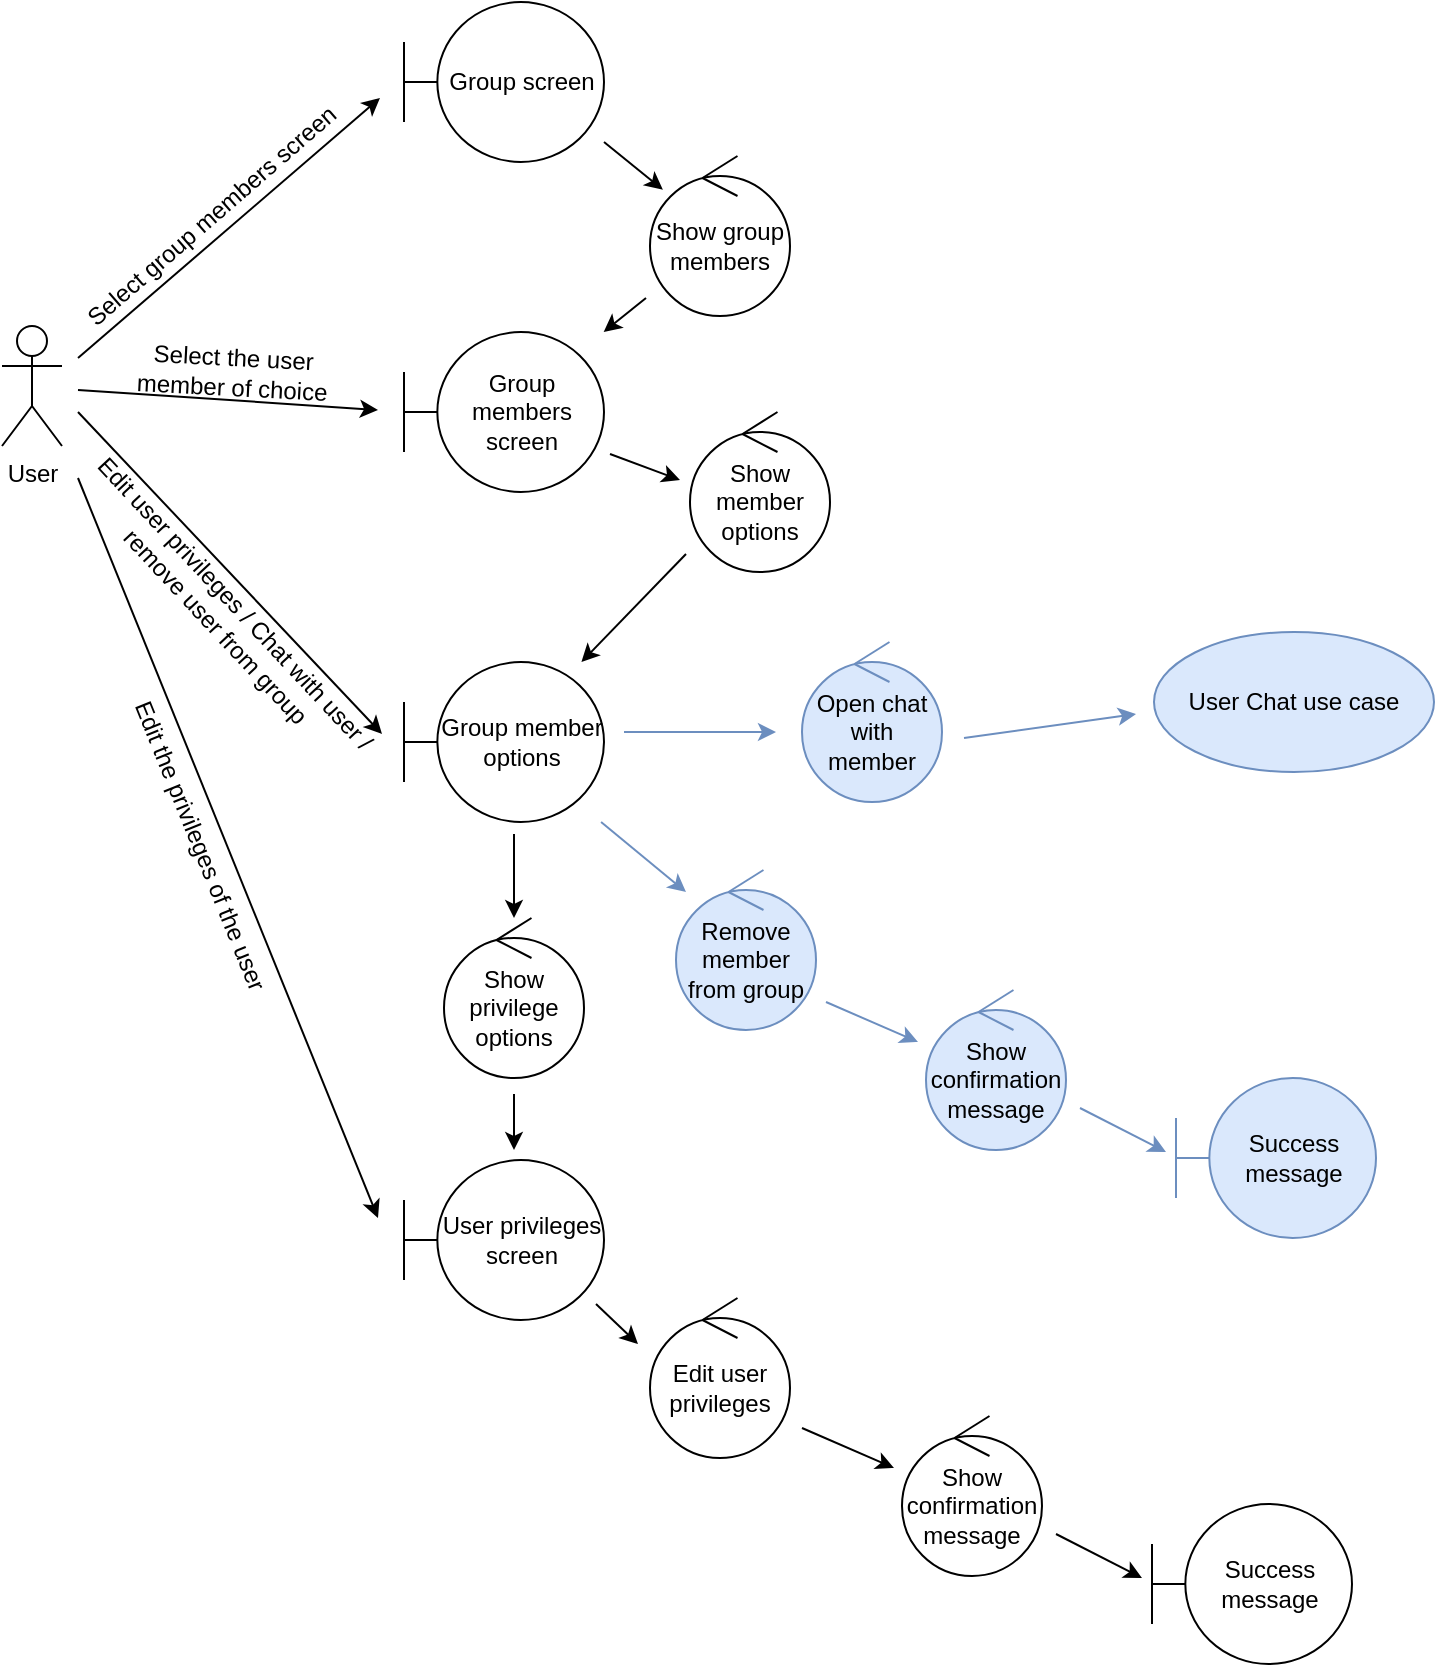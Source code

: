 <mxfile version="17.5.1" type="device"><diagram id="L0czJE-klV1z6ZA2_mJZ" name="Page-1"><mxGraphModel dx="1509" dy="836" grid="0" gridSize="10" guides="1" tooltips="1" connect="1" arrows="1" fold="1" page="1" pageScale="1" pageWidth="827" pageHeight="1169" math="0" shadow="0"><root><mxCell id="0"/><mxCell id="1" parent="0"/><mxCell id="9RBYPbjM55zpHCfvbT2K-1" value="User" style="shape=umlActor;verticalLabelPosition=bottom;verticalAlign=top;html=1;outlineConnect=0;" vertex="1" parent="1"><mxGeometry x="42" y="344" width="30" height="60" as="geometry"/></mxCell><mxCell id="9RBYPbjM55zpHCfvbT2K-3" value="Group screen" style="shape=umlBoundary;whiteSpace=wrap;html=1;" vertex="1" parent="1"><mxGeometry x="243" y="182" width="100" height="80" as="geometry"/></mxCell><mxCell id="9RBYPbjM55zpHCfvbT2K-5" value="Group members screen" style="shape=umlBoundary;whiteSpace=wrap;html=1;" vertex="1" parent="1"><mxGeometry x="243" y="347" width="100" height="80" as="geometry"/></mxCell><mxCell id="9RBYPbjM55zpHCfvbT2K-6" value="Group member options" style="shape=umlBoundary;whiteSpace=wrap;html=1;" vertex="1" parent="1"><mxGeometry x="243" y="512" width="100" height="80" as="geometry"/></mxCell><mxCell id="9RBYPbjM55zpHCfvbT2K-7" value="" style="endArrow=classic;html=1;rounded=0;" edge="1" parent="1"><mxGeometry width="50" height="50" relative="1" as="geometry"><mxPoint x="80" y="387" as="sourcePoint"/><mxPoint x="232" y="548" as="targetPoint"/></mxGeometry></mxCell><mxCell id="9RBYPbjM55zpHCfvbT2K-8" value="" style="endArrow=classic;html=1;rounded=0;" edge="1" parent="1"><mxGeometry width="50" height="50" relative="1" as="geometry"><mxPoint x="80" y="376" as="sourcePoint"/><mxPoint x="230" y="386" as="targetPoint"/></mxGeometry></mxCell><mxCell id="9RBYPbjM55zpHCfvbT2K-9" value="" style="endArrow=classic;html=1;rounded=0;" edge="1" parent="1"><mxGeometry width="50" height="50" relative="1" as="geometry"><mxPoint x="80" y="360" as="sourcePoint"/><mxPoint x="231" y="230" as="targetPoint"/></mxGeometry></mxCell><mxCell id="9RBYPbjM55zpHCfvbT2K-10" value="User Chat use case" style="ellipse;whiteSpace=wrap;html=1;fillColor=#dae8fc;strokeColor=#6c8ebf;" vertex="1" parent="1"><mxGeometry x="618" y="497" width="140" height="70" as="geometry"/></mxCell><mxCell id="9RBYPbjM55zpHCfvbT2K-11" value="Open chat with member" style="ellipse;shape=umlControl;whiteSpace=wrap;html=1;fillColor=#dae8fc;strokeColor=#6c8ebf;" vertex="1" parent="1"><mxGeometry x="442" y="502" width="70" height="80" as="geometry"/></mxCell><mxCell id="9RBYPbjM55zpHCfvbT2K-12" value="Remove member from group" style="ellipse;shape=umlControl;whiteSpace=wrap;html=1;fillColor=#dae8fc;strokeColor=#6c8ebf;" vertex="1" parent="1"><mxGeometry x="379" y="616" width="70" height="80" as="geometry"/></mxCell><mxCell id="9RBYPbjM55zpHCfvbT2K-13" value="Show confirmation message" style="ellipse;shape=umlControl;whiteSpace=wrap;html=1;fillColor=#dae8fc;strokeColor=#6c8ebf;" vertex="1" parent="1"><mxGeometry x="504" y="676" width="70" height="80" as="geometry"/></mxCell><mxCell id="9RBYPbjM55zpHCfvbT2K-14" value="Success message" style="shape=umlBoundary;whiteSpace=wrap;html=1;fillColor=#dae8fc;strokeColor=#6c8ebf;" vertex="1" parent="1"><mxGeometry x="629" y="720" width="100" height="80" as="geometry"/></mxCell><mxCell id="9RBYPbjM55zpHCfvbT2K-15" value="" style="endArrow=classic;html=1;rounded=0;fillColor=#dae8fc;strokeColor=#6c8ebf;" edge="1" parent="1" source="9RBYPbjM55zpHCfvbT2K-6"><mxGeometry width="50" height="50" relative="1" as="geometry"><mxPoint x="349" y="570" as="sourcePoint"/><mxPoint x="384" y="627" as="targetPoint"/></mxGeometry></mxCell><mxCell id="9RBYPbjM55zpHCfvbT2K-16" value="" style="endArrow=classic;html=1;rounded=0;fillColor=#dae8fc;strokeColor=#6c8ebf;" edge="1" parent="1"><mxGeometry width="50" height="50" relative="1" as="geometry"><mxPoint x="454" y="682" as="sourcePoint"/><mxPoint x="500" y="702" as="targetPoint"/></mxGeometry></mxCell><mxCell id="9RBYPbjM55zpHCfvbT2K-17" value="" style="endArrow=classic;html=1;rounded=0;fillColor=#dae8fc;strokeColor=#6c8ebf;" edge="1" parent="1"><mxGeometry width="50" height="50" relative="1" as="geometry"><mxPoint x="581" y="735" as="sourcePoint"/><mxPoint x="624" y="757" as="targetPoint"/></mxGeometry></mxCell><mxCell id="9RBYPbjM55zpHCfvbT2K-18" value="" style="endArrow=classic;html=1;rounded=0;fillColor=#dae8fc;strokeColor=#6c8ebf;" edge="1" parent="1"><mxGeometry width="50" height="50" relative="1" as="geometry"><mxPoint x="353" y="547" as="sourcePoint"/><mxPoint x="429" y="547" as="targetPoint"/></mxGeometry></mxCell><mxCell id="9RBYPbjM55zpHCfvbT2K-19" value="" style="endArrow=classic;html=1;rounded=0;fillColor=#dae8fc;strokeColor=#6c8ebf;" edge="1" parent="1"><mxGeometry width="50" height="50" relative="1" as="geometry"><mxPoint x="523" y="550" as="sourcePoint"/><mxPoint x="609" y="538" as="targetPoint"/></mxGeometry></mxCell><mxCell id="9RBYPbjM55zpHCfvbT2K-20" value="Show group members" style="ellipse;shape=umlControl;whiteSpace=wrap;html=1;" vertex="1" parent="1"><mxGeometry x="366" y="259" width="70" height="80" as="geometry"/></mxCell><mxCell id="9RBYPbjM55zpHCfvbT2K-21" value="Show member options" style="ellipse;shape=umlControl;whiteSpace=wrap;html=1;" vertex="1" parent="1"><mxGeometry x="386" y="387" width="70" height="80" as="geometry"/></mxCell><mxCell id="9RBYPbjM55zpHCfvbT2K-22" value="" style="endArrow=classic;html=1;rounded=0;" edge="1" parent="1" target="9RBYPbjM55zpHCfvbT2K-20"><mxGeometry width="50" height="50" relative="1" as="geometry"><mxPoint x="343" y="252" as="sourcePoint"/><mxPoint x="393" y="202" as="targetPoint"/></mxGeometry></mxCell><mxCell id="9RBYPbjM55zpHCfvbT2K-23" value="" style="endArrow=classic;html=1;rounded=0;" edge="1" parent="1" target="9RBYPbjM55zpHCfvbT2K-5"><mxGeometry width="50" height="50" relative="1" as="geometry"><mxPoint x="364" y="330" as="sourcePoint"/><mxPoint x="414" y="282" as="targetPoint"/></mxGeometry></mxCell><mxCell id="9RBYPbjM55zpHCfvbT2K-24" value="" style="endArrow=classic;html=1;rounded=0;" edge="1" parent="1"><mxGeometry width="50" height="50" relative="1" as="geometry"><mxPoint x="346" y="408" as="sourcePoint"/><mxPoint x="381" y="421" as="targetPoint"/></mxGeometry></mxCell><mxCell id="9RBYPbjM55zpHCfvbT2K-25" value="" style="endArrow=classic;html=1;rounded=0;" edge="1" parent="1" target="9RBYPbjM55zpHCfvbT2K-6"><mxGeometry width="50" height="50" relative="1" as="geometry"><mxPoint x="384" y="458" as="sourcePoint"/><mxPoint x="432" y="409" as="targetPoint"/></mxGeometry></mxCell><mxCell id="9RBYPbjM55zpHCfvbT2K-26" value="Select group members screen" style="text;html=1;strokeColor=none;fillColor=none;align=center;verticalAlign=middle;whiteSpace=wrap;rounded=0;rotation=-41;" vertex="1" parent="1"><mxGeometry x="46" y="279" width="202" height="20" as="geometry"/></mxCell><mxCell id="9RBYPbjM55zpHCfvbT2K-27" value="Select the user member of choice" style="text;html=1;strokeColor=none;fillColor=none;align=center;verticalAlign=middle;whiteSpace=wrap;rounded=0;rotation=3;" vertex="1" parent="1"><mxGeometry x="104" y="356" width="107" height="22" as="geometry"/></mxCell><mxCell id="9RBYPbjM55zpHCfvbT2K-28" value="Edit user privileges / Chat with user /&amp;nbsp; remove user from group" style="text;html=1;strokeColor=none;fillColor=none;align=center;verticalAlign=middle;whiteSpace=wrap;rounded=0;rotation=47;" vertex="1" parent="1"><mxGeometry x="52" y="474" width="205" height="30" as="geometry"/></mxCell><mxCell id="9RBYPbjM55zpHCfvbT2K-29" value="Show privilege options" style="ellipse;shape=umlControl;whiteSpace=wrap;html=1;" vertex="1" parent="1"><mxGeometry x="263" y="640" width="70" height="80" as="geometry"/></mxCell><mxCell id="9RBYPbjM55zpHCfvbT2K-30" value="User privileges screen" style="shape=umlBoundary;whiteSpace=wrap;html=1;" vertex="1" parent="1"><mxGeometry x="243" y="761" width="100" height="80" as="geometry"/></mxCell><mxCell id="9RBYPbjM55zpHCfvbT2K-31" value="" style="endArrow=classic;html=1;rounded=0;" edge="1" parent="1"><mxGeometry width="50" height="50" relative="1" as="geometry"><mxPoint x="80" y="420" as="sourcePoint"/><mxPoint x="230" y="790" as="targetPoint"/></mxGeometry></mxCell><mxCell id="9RBYPbjM55zpHCfvbT2K-32" value="Edit the privileges of the user" style="text;html=1;strokeColor=none;fillColor=none;align=center;verticalAlign=middle;whiteSpace=wrap;rounded=0;rotation=68;" vertex="1" parent="1"><mxGeometry x="-31" y="592" width="344" height="24" as="geometry"/></mxCell><mxCell id="9RBYPbjM55zpHCfvbT2K-33" value="" style="endArrow=classic;html=1;rounded=0;" edge="1" parent="1" target="9RBYPbjM55zpHCfvbT2K-29"><mxGeometry width="50" height="50" relative="1" as="geometry"><mxPoint x="298" y="598" as="sourcePoint"/><mxPoint x="343" y="550" as="targetPoint"/></mxGeometry></mxCell><mxCell id="9RBYPbjM55zpHCfvbT2K-34" value="" style="endArrow=classic;html=1;rounded=0;" edge="1" parent="1"><mxGeometry width="50" height="50" relative="1" as="geometry"><mxPoint x="298" y="728" as="sourcePoint"/><mxPoint x="298" y="756" as="targetPoint"/></mxGeometry></mxCell><mxCell id="9RBYPbjM55zpHCfvbT2K-35" value="Edit user privileges" style="ellipse;shape=umlControl;whiteSpace=wrap;html=1;" vertex="1" parent="1"><mxGeometry x="366" y="830" width="70" height="80" as="geometry"/></mxCell><mxCell id="9RBYPbjM55zpHCfvbT2K-36" value="Show confirmation message" style="ellipse;shape=umlControl;whiteSpace=wrap;html=1;" vertex="1" parent="1"><mxGeometry x="492" y="889" width="70" height="80" as="geometry"/></mxCell><mxCell id="9RBYPbjM55zpHCfvbT2K-37" value="Success message" style="shape=umlBoundary;whiteSpace=wrap;html=1;" vertex="1" parent="1"><mxGeometry x="617" y="933" width="100" height="80" as="geometry"/></mxCell><mxCell id="9RBYPbjM55zpHCfvbT2K-38" value="" style="endArrow=classic;html=1;rounded=0;" edge="1" parent="1"><mxGeometry width="50" height="50" relative="1" as="geometry"><mxPoint x="442" y="895" as="sourcePoint"/><mxPoint x="488" y="915" as="targetPoint"/></mxGeometry></mxCell><mxCell id="9RBYPbjM55zpHCfvbT2K-39" value="" style="endArrow=classic;html=1;rounded=0;" edge="1" parent="1"><mxGeometry width="50" height="50" relative="1" as="geometry"><mxPoint x="569" y="948" as="sourcePoint"/><mxPoint x="612" y="970" as="targetPoint"/></mxGeometry></mxCell><mxCell id="9RBYPbjM55zpHCfvbT2K-40" value="" style="endArrow=classic;html=1;rounded=0;" edge="1" parent="1"><mxGeometry width="50" height="50" relative="1" as="geometry"><mxPoint x="339" y="833" as="sourcePoint"/><mxPoint x="360" y="853" as="targetPoint"/></mxGeometry></mxCell></root></mxGraphModel></diagram></mxfile>